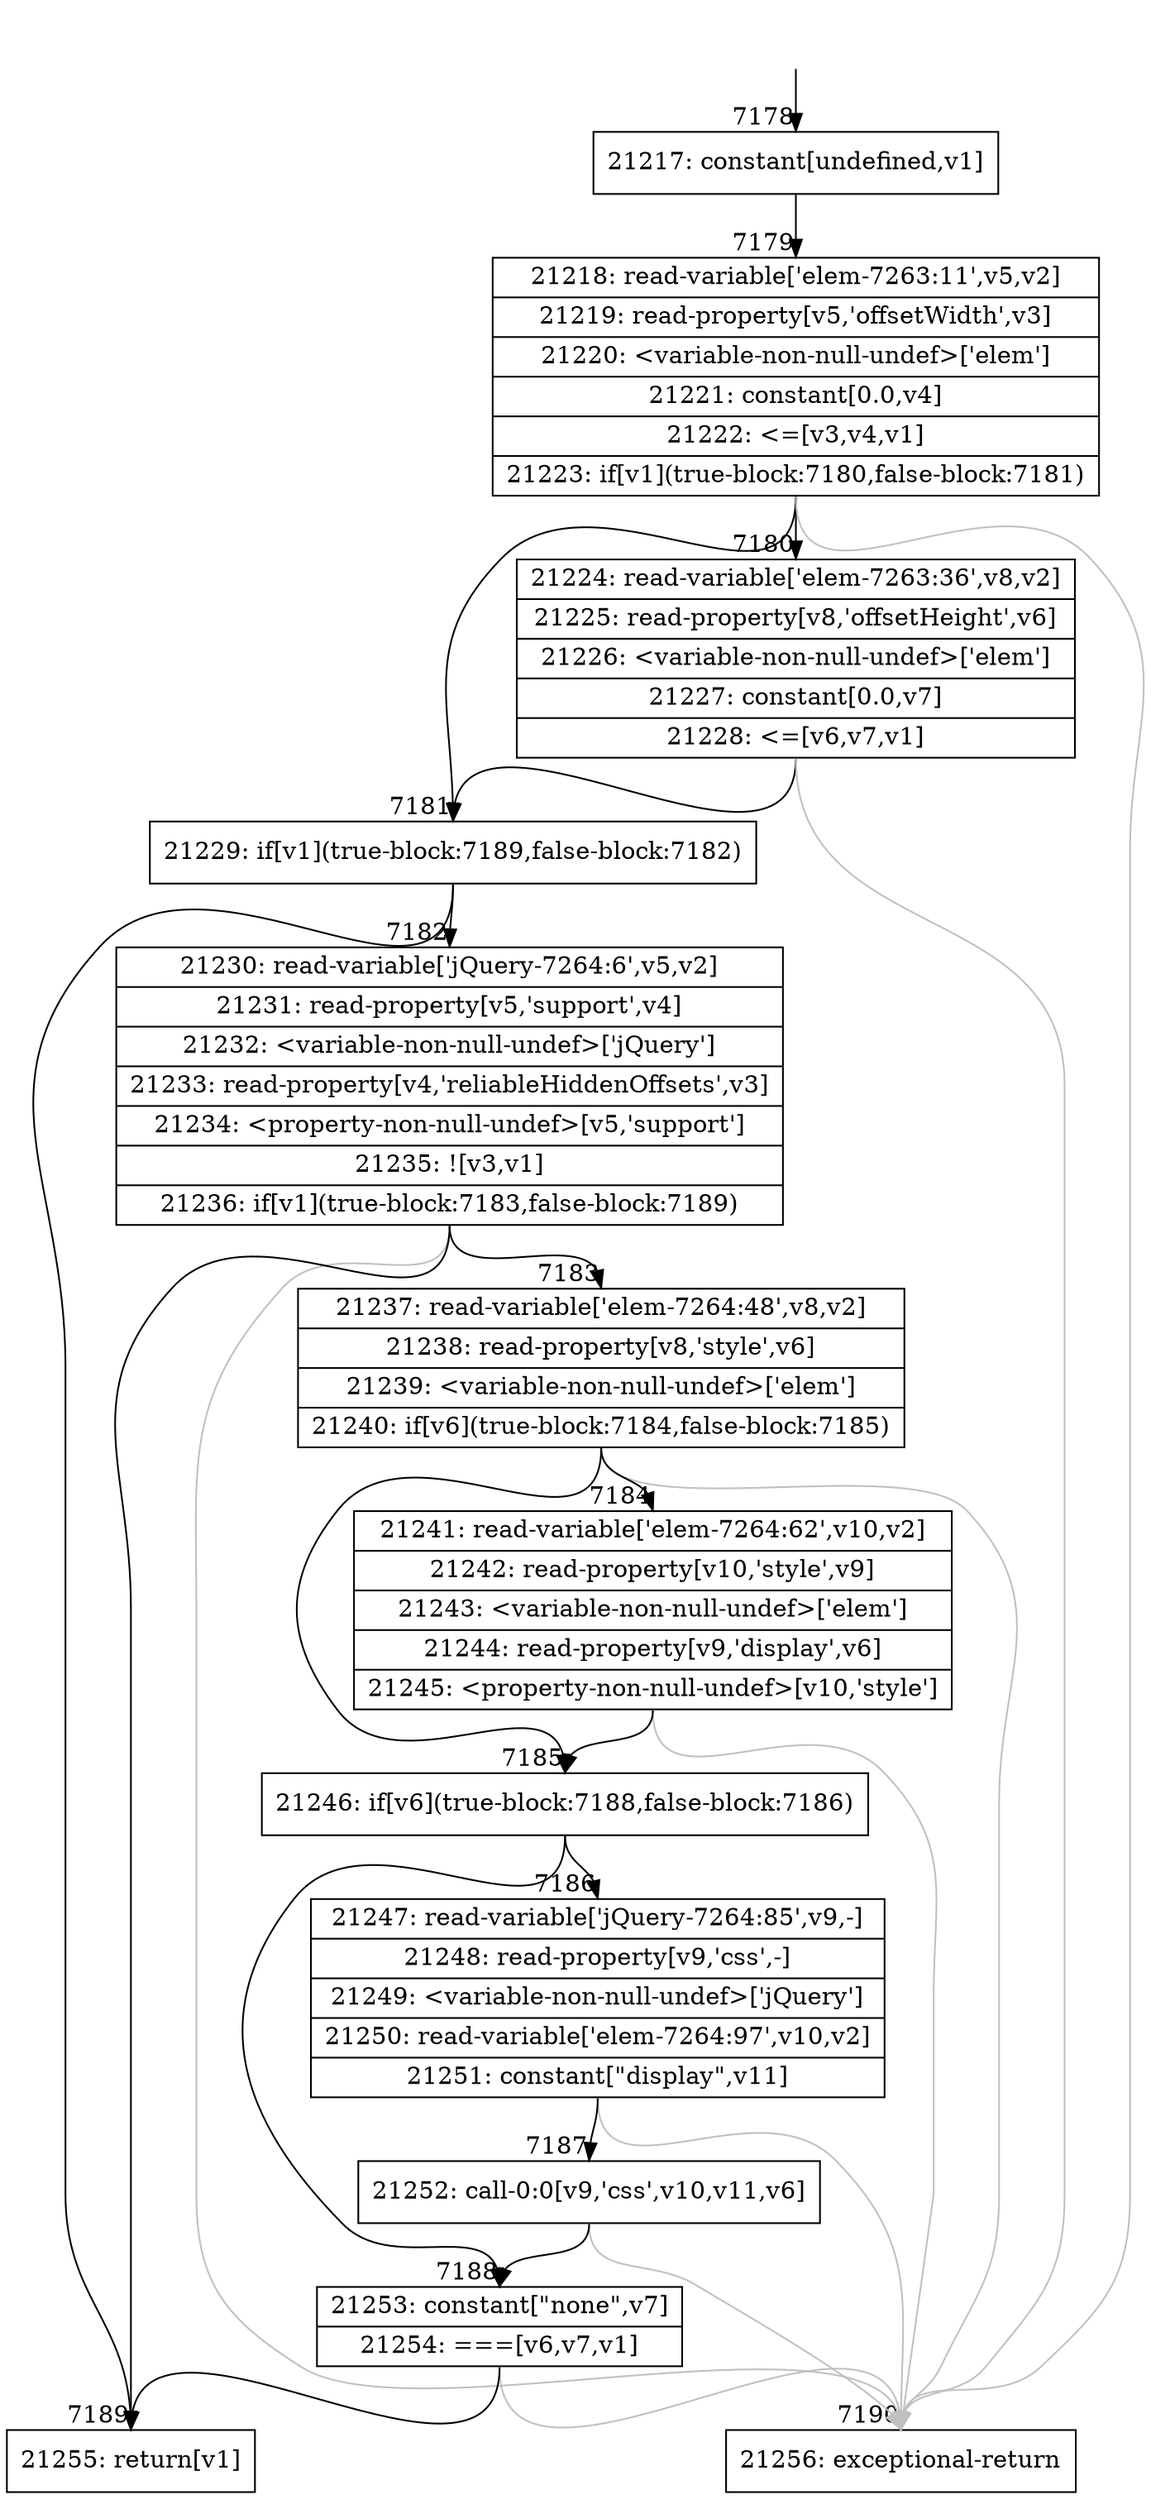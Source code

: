 digraph {
rankdir="TD"
BB_entry449[shape=none,label=""];
BB_entry449 -> BB7178 [tailport=s, headport=n, headlabel="    7178"]
BB7178 [shape=record label="{21217: constant[undefined,v1]}" ] 
BB7178 -> BB7179 [tailport=s, headport=n, headlabel="      7179"]
BB7179 [shape=record label="{21218: read-variable['elem-7263:11',v5,v2]|21219: read-property[v5,'offsetWidth',v3]|21220: \<variable-non-null-undef\>['elem']|21221: constant[0.0,v4]|21222: \<=[v3,v4,v1]|21223: if[v1](true-block:7180,false-block:7181)}" ] 
BB7179 -> BB7181 [tailport=s, headport=n, headlabel="      7181"]
BB7179 -> BB7180 [tailport=s, headport=n, headlabel="      7180"]
BB7179 -> BB7190 [tailport=s, headport=n, color=gray, headlabel="      7190"]
BB7180 [shape=record label="{21224: read-variable['elem-7263:36',v8,v2]|21225: read-property[v8,'offsetHeight',v6]|21226: \<variable-non-null-undef\>['elem']|21227: constant[0.0,v7]|21228: \<=[v6,v7,v1]}" ] 
BB7180 -> BB7181 [tailport=s, headport=n]
BB7180 -> BB7190 [tailport=s, headport=n, color=gray]
BB7181 [shape=record label="{21229: if[v1](true-block:7189,false-block:7182)}" ] 
BB7181 -> BB7189 [tailport=s, headport=n, headlabel="      7189"]
BB7181 -> BB7182 [tailport=s, headport=n, headlabel="      7182"]
BB7182 [shape=record label="{21230: read-variable['jQuery-7264:6',v5,v2]|21231: read-property[v5,'support',v4]|21232: \<variable-non-null-undef\>['jQuery']|21233: read-property[v4,'reliableHiddenOffsets',v3]|21234: \<property-non-null-undef\>[v5,'support']|21235: ![v3,v1]|21236: if[v1](true-block:7183,false-block:7189)}" ] 
BB7182 -> BB7189 [tailport=s, headport=n]
BB7182 -> BB7183 [tailport=s, headport=n, headlabel="      7183"]
BB7182 -> BB7190 [tailport=s, headport=n, color=gray]
BB7183 [shape=record label="{21237: read-variable['elem-7264:48',v8,v2]|21238: read-property[v8,'style',v6]|21239: \<variable-non-null-undef\>['elem']|21240: if[v6](true-block:7184,false-block:7185)}" ] 
BB7183 -> BB7185 [tailport=s, headport=n, headlabel="      7185"]
BB7183 -> BB7184 [tailport=s, headport=n, headlabel="      7184"]
BB7183 -> BB7190 [tailport=s, headport=n, color=gray]
BB7184 [shape=record label="{21241: read-variable['elem-7264:62',v10,v2]|21242: read-property[v10,'style',v9]|21243: \<variable-non-null-undef\>['elem']|21244: read-property[v9,'display',v6]|21245: \<property-non-null-undef\>[v10,'style']}" ] 
BB7184 -> BB7185 [tailport=s, headport=n]
BB7184 -> BB7190 [tailport=s, headport=n, color=gray]
BB7185 [shape=record label="{21246: if[v6](true-block:7188,false-block:7186)}" ] 
BB7185 -> BB7188 [tailport=s, headport=n, headlabel="      7188"]
BB7185 -> BB7186 [tailport=s, headport=n, headlabel="      7186"]
BB7186 [shape=record label="{21247: read-variable['jQuery-7264:85',v9,-]|21248: read-property[v9,'css',-]|21249: \<variable-non-null-undef\>['jQuery']|21250: read-variable['elem-7264:97',v10,v2]|21251: constant[\"display\",v11]}" ] 
BB7186 -> BB7187 [tailport=s, headport=n, headlabel="      7187"]
BB7186 -> BB7190 [tailport=s, headport=n, color=gray]
BB7187 [shape=record label="{21252: call-0:0[v9,'css',v10,v11,v6]}" ] 
BB7187 -> BB7188 [tailport=s, headport=n]
BB7187 -> BB7190 [tailport=s, headport=n, color=gray]
BB7188 [shape=record label="{21253: constant[\"none\",v7]|21254: ===[v6,v7,v1]}" ] 
BB7188 -> BB7189 [tailport=s, headport=n]
BB7188 -> BB7190 [tailport=s, headport=n, color=gray]
BB7189 [shape=record label="{21255: return[v1]}" ] 
BB7190 [shape=record label="{21256: exceptional-return}" ] 
}
